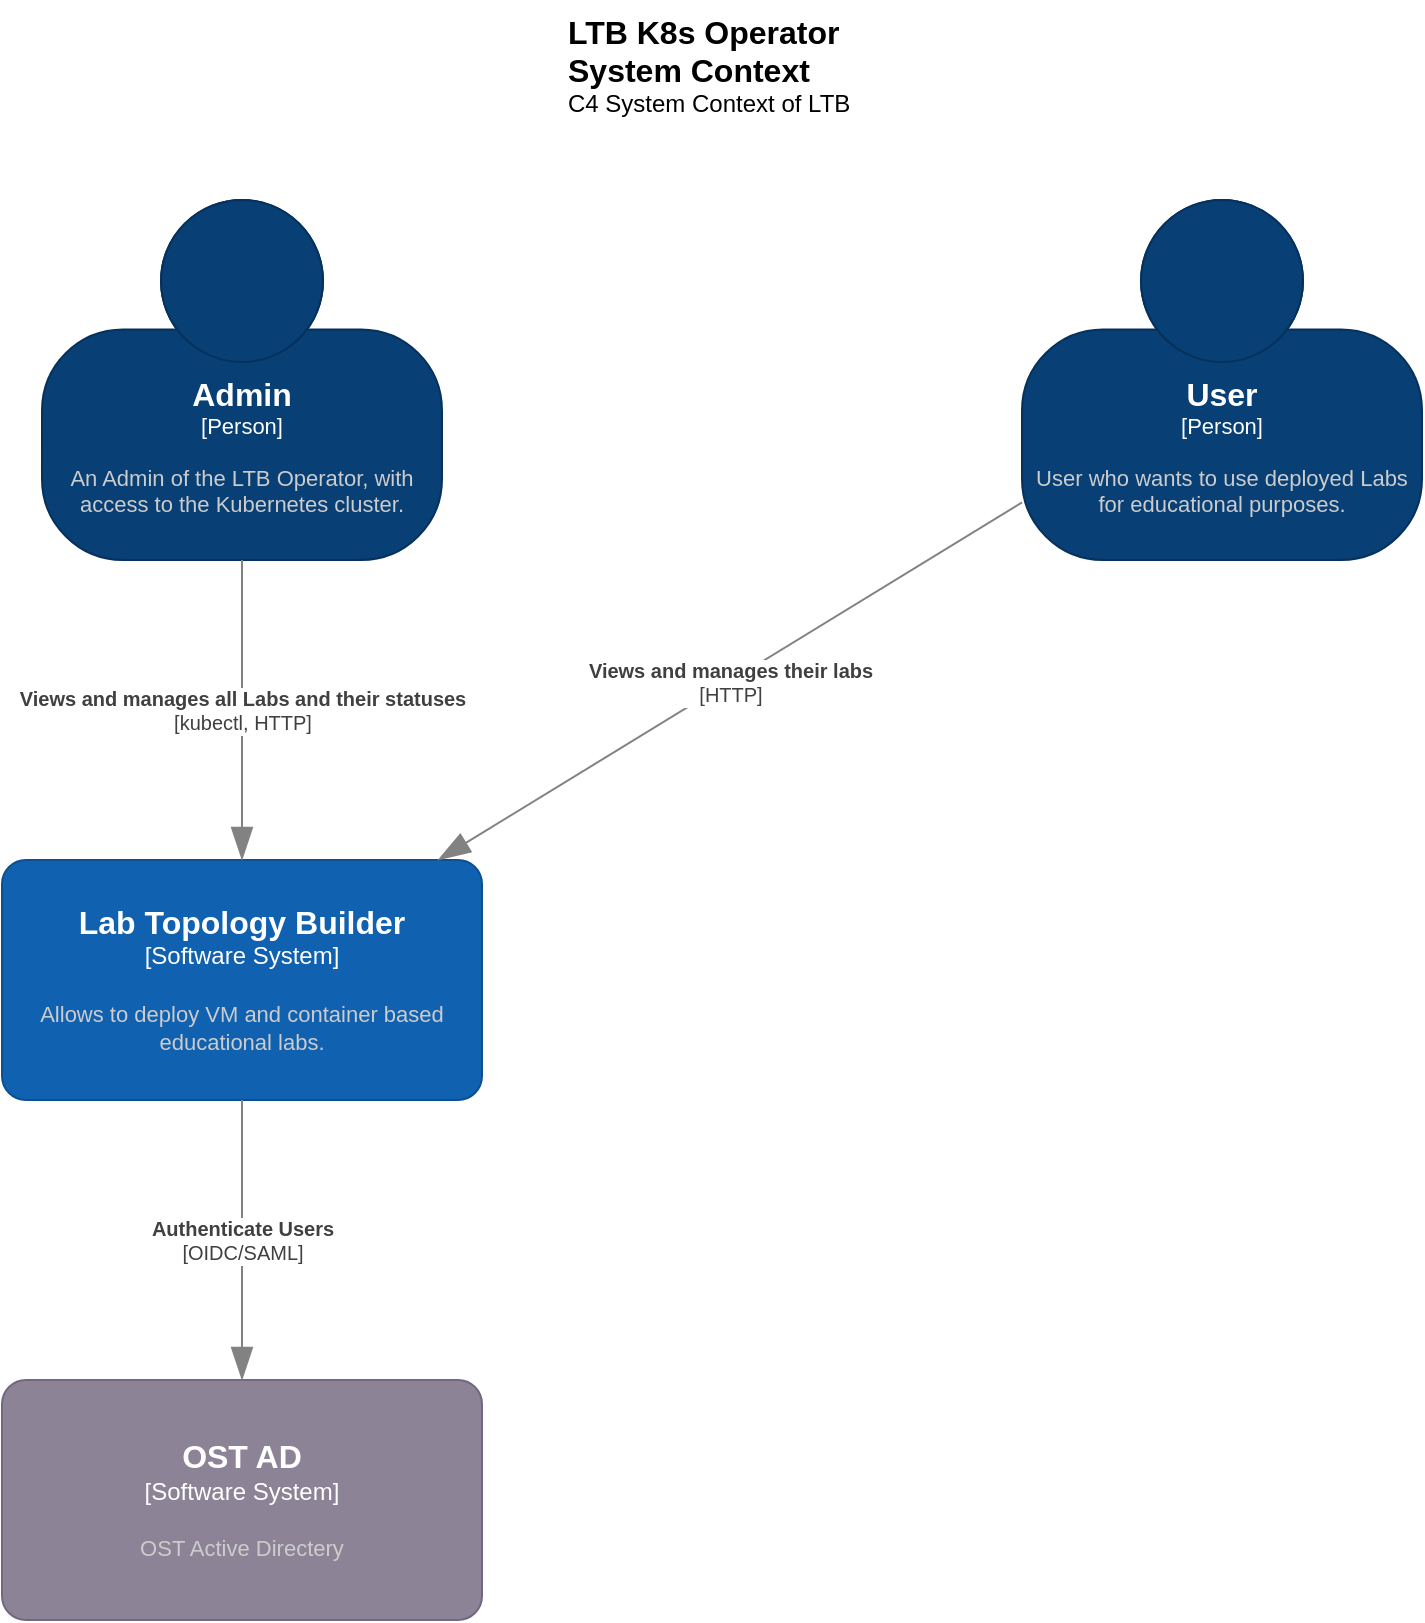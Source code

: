 <mxfile version="20.8.16" type="device" pages="3"><diagram name="Context" id="o3wjBTu71HlkXiFBnLum"><mxGraphModel dx="1364" dy="983" grid="1" gridSize="10" guides="1" tooltips="1" connect="1" arrows="1" fold="1" page="1" pageScale="1" pageWidth="827" pageHeight="1169" math="0" shadow="0"><root><mxCell id="0"/><mxCell id="1" parent="0"/><object placeholders="1" c4Name="Admin" c4Type="Person" c4Description="An Admin of the LTB Operator, with access to the Kubernetes cluster." label="&lt;font style=&quot;font-size: 16px&quot;&gt;&lt;b&gt;%c4Name%&lt;/b&gt;&lt;/font&gt;&lt;div&gt;[%c4Type%]&lt;/div&gt;&lt;br&gt;&lt;div&gt;&lt;font style=&quot;font-size: 11px&quot;&gt;&lt;font color=&quot;#cccccc&quot;&gt;%c4Description%&lt;/font&gt;&lt;/div&gt;" id="7gVxBKFewYeWh8R5ST61-1"><mxCell style="html=1;fontSize=11;dashed=0;whiteSpace=wrap;fillColor=#083F75;strokeColor=#06315C;fontColor=#ffffff;shape=mxgraph.c4.person2;align=center;metaEdit=1;points=[[0.5,0,0],[1,0.5,0],[1,0.75,0],[0.75,1,0],[0.5,1,0],[0.25,1,0],[0,0.75,0],[0,0.5,0]];resizable=0;" parent="1" vertex="1"><mxGeometry x="70" y="130" width="200" height="180" as="geometry"/></mxCell></object><object placeholders="1" c4Name="Lab Topology Builder" c4Type="Software System" c4Description="Allows to deploy VM and container based educational labs." label="&lt;font style=&quot;font-size: 16px&quot;&gt;&lt;b&gt;%c4Name%&lt;/b&gt;&lt;/font&gt;&lt;div&gt;[%c4Type%]&lt;/div&gt;&lt;br&gt;&lt;div&gt;&lt;font style=&quot;font-size: 11px&quot;&gt;&lt;font color=&quot;#cccccc&quot;&gt;%c4Description%&lt;/font&gt;&lt;/div&gt;" id="7gVxBKFewYeWh8R5ST61-3"><mxCell style="rounded=1;whiteSpace=wrap;html=1;labelBackgroundColor=none;fillColor=#1061B0;fontColor=#ffffff;align=center;arcSize=10;strokeColor=#0D5091;metaEdit=1;resizable=0;points=[[0.25,0,0],[0.5,0,0],[0.75,0,0],[1,0.25,0],[1,0.5,0],[1,0.75,0],[0.75,1,0],[0.5,1,0],[0.25,1,0],[0,0.75,0],[0,0.5,0],[0,0.25,0]];" parent="1" vertex="1"><mxGeometry x="50" y="460" width="240" height="120" as="geometry"/></mxCell></object><object placeholders="1" c4Name="LTB K8s Operator System Context" c4Type="ContainerScopeBoundary" c4Description="C4 System Context of LTB" label="&lt;font style=&quot;font-size: 16px&quot;&gt;&lt;b&gt;&lt;div style=&quot;text-align: left&quot;&gt;%c4Name%&lt;/div&gt;&lt;/b&gt;&lt;/font&gt;&lt;div style=&quot;text-align: left&quot;&gt;%c4Description%&lt;/div&gt;" id="7gVxBKFewYeWh8R5ST61-9"><mxCell style="text;html=1;strokeColor=none;fillColor=none;align=left;verticalAlign=top;whiteSpace=wrap;rounded=0;metaEdit=1;allowArrows=0;resizable=1;rotatable=0;connectable=0;recursiveResize=0;expand=0;pointerEvents=0;points=[[0.25,0,0],[0.5,0,0],[0.75,0,0],[1,0.25,0],[1,0.5,0],[1,0.75,0],[0.75,1,0],[0.5,1,0],[0.25,1,0],[0,0.75,0],[0,0.5,0],[0,0.25,0]];" parent="1" vertex="1"><mxGeometry x="331" y="30" width="166" height="40" as="geometry"/></mxCell></object><object placeholders="1" c4Name="User" c4Type="Person" c4Description="User who wants to use deployed Labs for educational purposes." label="&lt;font style=&quot;font-size: 16px&quot;&gt;&lt;b&gt;%c4Name%&lt;/b&gt;&lt;/font&gt;&lt;div&gt;[%c4Type%]&lt;/div&gt;&lt;br&gt;&lt;div&gt;&lt;font style=&quot;font-size: 11px&quot;&gt;&lt;font color=&quot;#cccccc&quot;&gt;%c4Description%&lt;/font&gt;&lt;/div&gt;" id="7gVxBKFewYeWh8R5ST61-12"><mxCell style="html=1;fontSize=11;dashed=0;whiteSpace=wrap;fillColor=#083f75;strokeColor=#06315c;fontColor=#ffffff;shape=mxgraph.c4.person2;align=center;metaEdit=1;points=[[0.5,0,0],[1,0.5,0],[1,0.75,0],[0.75,1,0],[0.5,1,0],[0.25,1,0],[0,0.75,0],[0,0.5,0]];resizable=0;" parent="1" vertex="1"><mxGeometry x="560" y="130" width="200" height="180" as="geometry"/></mxCell></object><object placeholders="1" c4Type="Relationship" c4Technology="kubectl, HTTP" c4Description="Views and manages all Labs and their statuses" label="&lt;div style=&quot;text-align: left&quot;&gt;&lt;div style=&quot;text-align: center&quot;&gt;&lt;b&gt;%c4Description%&lt;/b&gt;&lt;/div&gt;&lt;div style=&quot;text-align: center&quot;&gt;[%c4Technology%]&lt;/div&gt;&lt;/div&gt;" id="7gVxBKFewYeWh8R5ST61-14"><mxCell style="endArrow=blockThin;html=1;fontSize=10;fontColor=#404040;strokeWidth=1;endFill=1;strokeColor=#828282;elbow=vertical;metaEdit=1;endSize=14;startSize=14;jumpStyle=arc;jumpSize=16;rounded=0;edgeStyle=orthogonalEdgeStyle;" parent="1" source="7gVxBKFewYeWh8R5ST61-1" target="7gVxBKFewYeWh8R5ST61-3" edge="1"><mxGeometry width="240" relative="1" as="geometry"><mxPoint x="480.0" y="530" as="sourcePoint"/><mxPoint x="300.0" y="530" as="targetPoint"/></mxGeometry></mxCell></object><object placeholders="1" c4Type="Relationship" c4Technology="HTTP" c4Description="Views and manages their labs" label="&lt;div style=&quot;text-align: left&quot;&gt;&lt;div style=&quot;text-align: center&quot;&gt;&lt;b&gt;%c4Description%&lt;/b&gt;&lt;/div&gt;&lt;div style=&quot;text-align: center&quot;&gt;[%c4Technology%]&lt;/div&gt;&lt;/div&gt;" id="7gVxBKFewYeWh8R5ST61-15"><mxCell style="endArrow=blockThin;html=1;fontSize=10;fontColor=#404040;strokeWidth=1;endFill=1;strokeColor=#828282;elbow=vertical;metaEdit=1;endSize=14;startSize=14;jumpStyle=arc;jumpSize=16;rounded=0;" parent="1" source="7gVxBKFewYeWh8R5ST61-12" target="7gVxBKFewYeWh8R5ST61-3" edge="1"><mxGeometry width="240" relative="1" as="geometry"><mxPoint x="550.0" y="530" as="sourcePoint"/><mxPoint x="660" y="460" as="targetPoint"/></mxGeometry></mxCell></object><object placeholders="1" c4Name="OST AD" c4Type="Software System" c4Description="OST Active Directery" label="&lt;font style=&quot;font-size: 16px&quot;&gt;&lt;b&gt;%c4Name%&lt;/b&gt;&lt;/font&gt;&lt;div&gt;[%c4Type%]&lt;/div&gt;&lt;br&gt;&lt;div&gt;&lt;font style=&quot;font-size: 11px&quot;&gt;&lt;font color=&quot;#cccccc&quot;&gt;%c4Description%&lt;/font&gt;&lt;/div&gt;" id="xQPQK6igurEWLEwTusxe-1"><mxCell style="rounded=1;whiteSpace=wrap;html=1;labelBackgroundColor=none;fillColor=#8C8496;fontColor=#ffffff;align=center;arcSize=10;strokeColor=#736782;metaEdit=1;resizable=0;points=[[0.25,0,0],[0.5,0,0],[0.75,0,0],[1,0.25,0],[1,0.5,0],[1,0.75,0],[0.75,1,0],[0.5,1,0],[0.25,1,0],[0,0.75,0],[0,0.5,0],[0,0.25,0]];" vertex="1" parent="1"><mxGeometry x="50" y="720" width="240" height="120" as="geometry"/></mxCell></object><object placeholders="1" c4Type="Relationship" c4Technology="OIDC/SAML" c4Description="Authenticate Users" label="&lt;div style=&quot;text-align: left&quot;&gt;&lt;div style=&quot;text-align: center&quot;&gt;&lt;b&gt;%c4Description%&lt;/b&gt;&lt;/div&gt;&lt;div style=&quot;text-align: center&quot;&gt;[%c4Technology%]&lt;/div&gt;&lt;/div&gt;" id="xQPQK6igurEWLEwTusxe-3"><mxCell style="endArrow=blockThin;html=1;fontSize=10;fontColor=#404040;strokeWidth=1;endFill=1;strokeColor=#828282;elbow=vertical;metaEdit=1;endSize=14;startSize=14;jumpStyle=arc;jumpSize=16;rounded=0;edgeStyle=orthogonalEdgeStyle;" edge="1" parent="1" source="7gVxBKFewYeWh8R5ST61-3" target="xQPQK6igurEWLEwTusxe-1"><mxGeometry width="240" relative="1" as="geometry"><mxPoint x="180" y="320" as="sourcePoint"/><mxPoint x="180" y="470" as="targetPoint"/></mxGeometry></mxCell></object></root></mxGraphModel></diagram><diagram id="2d7Oszslw7CL-Up4jtXT" name="Container"><mxGraphModel dx="1364" dy="983" grid="1" gridSize="10" guides="1" tooltips="1" connect="1" arrows="1" fold="1" page="1" pageScale="1" pageWidth="827" pageHeight="1169" math="0" shadow="0"><root><mxCell id="0"/><mxCell id="1" parent="0"/><object placeholders="1" c4Name="Admin" c4Type="Person" c4Description="An Admin of the LTB Operator, with access to the Kubernetes cluster." label="&lt;font style=&quot;font-size: 16px&quot;&gt;&lt;b&gt;%c4Name%&lt;/b&gt;&lt;/font&gt;&lt;div&gt;[%c4Type%]&lt;/div&gt;&lt;br&gt;&lt;div&gt;&lt;font style=&quot;font-size: 11px&quot;&gt;&lt;font color=&quot;#cccccc&quot;&gt;%c4Description%&lt;/font&gt;&lt;/div&gt;" id="L6VWYN1UE2iN9ioipXmc-1"><mxCell style="html=1;fontSize=11;dashed=0;whiteSpace=wrap;fillColor=#083F75;strokeColor=#06315C;fontColor=#ffffff;shape=mxgraph.c4.person2;align=center;metaEdit=1;points=[[0.5,0,0],[1,0.5,0],[1,0.75,0],[0.75,1,0],[0.5,1,0],[0.25,1,0],[0,0.75,0],[0,0.5,0]];resizable=0;" parent="1" vertex="1"><mxGeometry x="70" y="130" width="200" height="180" as="geometry"/></mxCell></object><object placeholders="1" c4Name="Frontend Web UI" c4Type="Container" c4Description="Web UI to manage Labs." label="&lt;font style=&quot;font-size: 16px&quot;&gt;&lt;b&gt;%c4Name%&lt;/b&gt;&lt;/font&gt;&lt;div&gt;[%c4Type%]&lt;/div&gt;&lt;br&gt;&lt;div&gt;&lt;font style=&quot;font-size: 11px&quot;&gt;&lt;font&gt;%c4Description%&lt;/font&gt;&lt;/font&gt;&lt;/div&gt;" id="L6VWYN1UE2iN9ioipXmc-3"><mxCell style="rounded=1;whiteSpace=wrap;html=1;labelBackgroundColor=none;fillColor=#23A2D9;fontColor=#FFFFFF;align=center;arcSize=10;strokeColor=#0E7DAD;metaEdit=1;resizable=0;points=[[0.25,0,0],[0.5,0,0],[0.75,0,0],[1,0.25,0],[1,0.5,0],[1,0.75,0],[0.75,1,0],[0.5,1,0],[0.25,1,0],[0,0.75,0],[0,0.5,0],[0,0.25,0]];" parent="1" vertex="1"><mxGeometry x="540" y="500" width="240" height="120" as="geometry"/></mxCell></object><object placeholders="1" c4Name="Lab Topology Builder" c4Type="ContainerScopeBoundary" c4Description="C4 Container Diagram of LTB" label="&lt;font style=&quot;font-size: 16px&quot;&gt;&lt;b&gt;&lt;div style=&quot;text-align: left&quot;&gt;%c4Name%&lt;/div&gt;&lt;/b&gt;&lt;/font&gt;&lt;div style=&quot;text-align: left&quot;&gt;%c4Description%&lt;/div&gt;" id="L6VWYN1UE2iN9ioipXmc-4"><mxCell style="text;html=1;strokeColor=none;fillColor=none;align=left;verticalAlign=top;whiteSpace=wrap;rounded=0;metaEdit=1;allowArrows=0;resizable=1;rotatable=0;connectable=0;recursiveResize=0;expand=0;pointerEvents=0;points=[[0.25,0,0],[0.5,0,0],[0.75,0,0],[1,0.25,0],[1,0.5,0],[1,0.75,0],[0.75,1,0],[0.5,1,0],[0.25,1,0],[0,0.75,0],[0,0.5,0],[0,0.25,0]];" parent="1" vertex="1"><mxGeometry x="331" y="30" width="166" height="40" as="geometry"/></mxCell></object><object placeholders="1" c4Type="Relationship" c4Technology="kubectl" c4Description="Manages all Labs and Users" label="&lt;div style=&quot;text-align: left&quot;&gt;&lt;div style=&quot;text-align: center&quot;&gt;&lt;b&gt;%c4Description%&lt;/b&gt;&lt;/div&gt;&lt;div style=&quot;text-align: center&quot;&gt;[%c4Technology%]&lt;/div&gt;&lt;/div&gt;" id="L6VWYN1UE2iN9ioipXmc-7"><mxCell style="endArrow=blockThin;html=1;fontSize=10;fontColor=#404040;strokeWidth=1;endFill=1;strokeColor=#828282;elbow=vertical;metaEdit=1;endSize=14;startSize=14;jumpStyle=arc;jumpSize=16;rounded=0;" parent="1" source="L6VWYN1UE2iN9ioipXmc-1" target="YiIHWWAsbCqMd8mRrfUo-6" edge="1"><mxGeometry width="240" relative="1" as="geometry"><mxPoint x="480.0" y="530" as="sourcePoint"/><mxPoint x="170" y="460" as="targetPoint"/></mxGeometry></mxCell></object><object placeholders="1" c4Type="Relationship" c4Technology="HTTP" c4Description="Manages Labs and Users" label="&lt;div style=&quot;text-align: left&quot;&gt;&lt;div style=&quot;text-align: center&quot;&gt;&lt;b&gt;%c4Description%&lt;/b&gt;&lt;/div&gt;&lt;div style=&quot;text-align: center&quot;&gt;[%c4Technology%]&lt;/div&gt;&lt;/div&gt;" id="L6VWYN1UE2iN9ioipXmc-9"><mxCell style="endArrow=blockThin;html=1;fontSize=10;fontColor=#404040;strokeWidth=1;endFill=1;strokeColor=#828282;elbow=vertical;metaEdit=1;endSize=14;startSize=14;jumpStyle=arc;jumpSize=16;rounded=0;" parent="1" source="L6VWYN1UE2iN9ioipXmc-1" target="L6VWYN1UE2iN9ioipXmc-3" edge="1"><mxGeometry width="240" relative="1" as="geometry"><mxPoint x="180" y="320" as="sourcePoint"/><mxPoint x="180" y="470" as="targetPoint"/></mxGeometry></mxCell></object><object placeholders="1" c4Name="Lab Topology Builder" c4Type="SystemScopeBoundary" c4Application="Software System" label="&lt;font style=&quot;font-size: 16px&quot;&gt;&lt;b&gt;&lt;div style=&quot;text-align: left&quot;&gt;%c4Name%&lt;/div&gt;&lt;/b&gt;&lt;/font&gt;&lt;div style=&quot;text-align: left&quot;&gt;[%c4Application%]&lt;/div&gt;" id="mCBNrXUkMDzAjiKkt9FX-1"><mxCell style="rounded=1;fontSize=11;whiteSpace=wrap;html=1;dashed=1;arcSize=20;fillColor=none;strokeColor=#666666;fontColor=#333333;labelBackgroundColor=none;align=left;verticalAlign=bottom;labelBorderColor=none;spacingTop=0;spacing=10;dashPattern=8 4;metaEdit=1;rotatable=0;perimeter=rectanglePerimeter;noLabel=0;labelPadding=0;allowArrows=0;connectable=0;expand=0;recursiveResize=0;editable=1;pointerEvents=0;absoluteArcSize=1;points=[[0.25,0,0],[0.5,0,0],[0.75,0,0],[1,0.25,0],[1,0.5,0],[1,0.75,0],[0.75,1,0],[0.5,1,0],[0.25,1,0],[0,0.75,0],[0,0.5,0],[0,0.25,0]];" parent="1" vertex="1"><mxGeometry x="30" y="470" width="770" height="460" as="geometry"/></mxCell></object><object placeholders="1" c4Name="User" c4Type="Person" c4Description="User who wants to use deployed Labs for educational purposes." label="&lt;font style=&quot;font-size: 16px&quot;&gt;&lt;b&gt;%c4Name%&lt;/b&gt;&lt;/font&gt;&lt;div&gt;[%c4Type%]&lt;/div&gt;&lt;br&gt;&lt;div&gt;&lt;font style=&quot;font-size: 11px&quot;&gt;&lt;font color=&quot;#cccccc&quot;&gt;%c4Description%&lt;/font&gt;&lt;/div&gt;" id="YiIHWWAsbCqMd8mRrfUo-1"><mxCell style="html=1;fontSize=11;dashed=0;whiteSpace=wrap;fillColor=#083f75;strokeColor=#06315c;fontColor=#ffffff;shape=mxgraph.c4.person2;align=center;metaEdit=1;points=[[0.5,0,0],[1,0.5,0],[1,0.75,0],[0.75,1,0],[0.5,1,0],[0.25,1,0],[0,0.75,0],[0,0.5,0]];resizable=0;" parent="1" vertex="1"><mxGeometry x="560" y="130" width="200" height="180" as="geometry"/></mxCell></object><object placeholders="1" c4Type="Relationship" c4Technology="HTTP" c4Description="Views and manages their labs" label="&lt;div style=&quot;text-align: left&quot;&gt;&lt;div style=&quot;text-align: center&quot;&gt;&lt;b&gt;%c4Description%&lt;/b&gt;&lt;/div&gt;&lt;div style=&quot;text-align: center&quot;&gt;[%c4Technology%]&lt;/div&gt;&lt;/div&gt;" id="YiIHWWAsbCqMd8mRrfUo-2"><mxCell style="endArrow=blockThin;html=1;fontSize=10;fontColor=#404040;strokeWidth=1;endFill=1;strokeColor=#828282;elbow=vertical;metaEdit=1;endSize=14;startSize=14;jumpStyle=arc;jumpSize=16;rounded=0;" parent="1" source="YiIHWWAsbCqMd8mRrfUo-1" target="L6VWYN1UE2iN9ioipXmc-3" edge="1"><mxGeometry width="240" relative="1" as="geometry"><mxPoint x="560.0" y="530" as="sourcePoint"/><mxPoint x="278" y="460" as="targetPoint"/></mxGeometry></mxCell></object><object placeholders="1" c4Name="K8s API" c4Type="Container" c4Description="Kubernetes API" label="&lt;font style=&quot;font-size: 16px&quot;&gt;&lt;b&gt;%c4Name%&lt;/b&gt;&lt;/font&gt;&lt;div&gt;[%c4Type%]&lt;/div&gt;&lt;br&gt;&lt;div&gt;&lt;font style=&quot;font-size: 11px&quot;&gt;&lt;font&gt;%c4Description%&lt;/font&gt;&lt;/font&gt;&lt;/div&gt;" id="YiIHWWAsbCqMd8mRrfUo-6"><mxCell style="rounded=1;whiteSpace=wrap;html=1;labelBackgroundColor=none;fillColor=#23A2D9;fontColor=#FFFFFF;align=center;arcSize=10;strokeColor=#0E7DAD;metaEdit=1;resizable=0;points=[[0.25,0,0],[0.5,0,0],[0.75,0,0],[1,0.25,0],[1,0.5,0],[1,0.75,0],[0.75,1,0],[0.5,1,0],[0.25,1,0],[0,0.75,0],[0,0.5,0],[0,0.25,0]];" parent="1" vertex="1"><mxGeometry x="50" y="500" width="240" height="120" as="geometry"/></mxCell></object><object placeholders="1" c4Name="LTB K8s Operator" c4Type="Container" c4Description="Operator to manage LTB Resources" label="&lt;font style=&quot;font-size: 16px&quot;&gt;&lt;b&gt;%c4Name%&lt;/b&gt;&lt;/font&gt;&lt;div&gt;[%c4Type%]&lt;/div&gt;&lt;br&gt;&lt;div&gt;&lt;font style=&quot;font-size: 11px&quot;&gt;&lt;font&gt;%c4Description%&lt;/font&gt;&lt;/font&gt;&lt;/div&gt;" id="YiIHWWAsbCqMd8mRrfUo-7"><mxCell style="rounded=1;whiteSpace=wrap;html=1;labelBackgroundColor=none;fillColor=#23A2D9;fontColor=#FFFFFF;align=center;arcSize=10;strokeColor=#0E7DAD;metaEdit=1;resizable=0;points=[[0.25,0,0],[0.5,0,0],[0.75,0,0],[1,0.25,0],[1,0.5,0],[1,0.75,0],[0.75,1,0],[0.5,1,0],[0.25,1,0],[0,0.75,0],[0,0.5,0],[0,0.25,0]];" parent="1" vertex="1"><mxGeometry x="50" y="720" width="240" height="120" as="geometry"/></mxCell></object><object placeholders="1" c4Type="Relationship" c4Technology="HTTP" c4Description="Access K8s Objects" label="&lt;div style=&quot;text-align: left&quot;&gt;&lt;div style=&quot;text-align: center&quot;&gt;&lt;b&gt;%c4Description%&lt;/b&gt;&lt;/div&gt;&lt;div style=&quot;text-align: center&quot;&gt;[%c4Technology%]&lt;/div&gt;&lt;/div&gt;" id="YiIHWWAsbCqMd8mRrfUo-8"><mxCell style="endArrow=blockThin;html=1;fontSize=10;fontColor=#404040;strokeWidth=1;endFill=1;strokeColor=#828282;elbow=vertical;metaEdit=1;endSize=14;startSize=14;jumpStyle=arc;jumpSize=16;rounded=0;" parent="1" source="L6VWYN1UE2iN9ioipXmc-3" target="TdF1EWURRX7HcNWnfMUr-1" edge="1"><mxGeometry width="240" relative="1" as="geometry"><mxPoint x="580" y="360" as="sourcePoint"/><mxPoint x="650" y="700" as="targetPoint"/></mxGeometry></mxCell></object><object placeholders="1" c4Type="Relationship" c4Technology="client-go" c4Description="Watch LTB Custom Resources and CRUD VMs, Containers etc." label="&lt;div style=&quot;text-align: left&quot;&gt;&lt;div style=&quot;text-align: center&quot;&gt;&lt;b&gt;%c4Description%&lt;/b&gt;&lt;/div&gt;&lt;div style=&quot;text-align: center&quot;&gt;[%c4Technology%]&lt;/div&gt;&lt;/div&gt;" id="YiIHWWAsbCqMd8mRrfUo-10"><mxCell style="endArrow=blockThin;html=1;fontSize=10;fontColor=#404040;strokeWidth=1;endFill=1;strokeColor=#828282;elbow=vertical;metaEdit=1;endSize=14;startSize=14;jumpStyle=arc;jumpSize=16;rounded=0;" parent="1" source="YiIHWWAsbCqMd8mRrfUo-7" target="YiIHWWAsbCqMd8mRrfUo-6" edge="1"><mxGeometry width="240" relative="1" as="geometry"><mxPoint x="690" y="340" as="sourcePoint"/><mxPoint x="690" y="530" as="targetPoint"/></mxGeometry></mxCell></object><object placeholders="1" c4Name="OST AD" c4Type="Software System" c4Description="OST Active Directery" label="&lt;font style=&quot;font-size: 16px&quot;&gt;&lt;b&gt;%c4Name%&lt;/b&gt;&lt;/font&gt;&lt;div&gt;[%c4Type%]&lt;/div&gt;&lt;br&gt;&lt;div&gt;&lt;font style=&quot;font-size: 11px&quot;&gt;&lt;font color=&quot;#cccccc&quot;&gt;%c4Description%&lt;/font&gt;&lt;/div&gt;" id="wNqMRDqjAdRcaogIL-Ju-1"><mxCell style="rounded=1;whiteSpace=wrap;html=1;labelBackgroundColor=none;fillColor=#8C8496;fontColor=#ffffff;align=center;arcSize=10;strokeColor=#736782;metaEdit=1;resizable=0;points=[[0.25,0,0],[0.5,0,0],[0.75,0,0],[1,0.25,0],[1,0.5,0],[1,0.75,0],[0.75,1,0],[0.5,1,0],[0.25,1,0],[0,0.75,0],[0,0.5,0],[0,0.25,0]];" vertex="1" parent="1"><mxGeometry x="540" y="980" width="240" height="120" as="geometry"/></mxCell></object><object placeholders="1" c4Type="Relationship" c4Technology="OIDC/SAML" c4Description="Authenticate Users" label="&lt;div style=&quot;text-align: left&quot;&gt;&lt;div style=&quot;text-align: center&quot;&gt;&lt;b&gt;%c4Description%&lt;/b&gt;&lt;/div&gt;&lt;div style=&quot;text-align: center&quot;&gt;[%c4Technology%]&lt;/div&gt;&lt;/div&gt;" id="wNqMRDqjAdRcaogIL-Ju-2"><mxCell style="endArrow=blockThin;html=1;fontSize=10;fontColor=#404040;strokeWidth=1;endFill=1;strokeColor=#828282;elbow=vertical;metaEdit=1;endSize=14;startSize=14;jumpStyle=arc;jumpSize=16;rounded=0;" edge="1" parent="1" source="TdF1EWURRX7HcNWnfMUr-1" target="wNqMRDqjAdRcaogIL-Ju-1"><mxGeometry width="240" relative="1" as="geometry"><mxPoint x="550" y="751.224" as="sourcePoint"/><mxPoint x="300" y="628.776" as="targetPoint"/></mxGeometry></mxCell></object><object placeholders="1" c4Name="LTB K8s Operator" c4Type="Container" c4Description="Operator to manage LTB Resources" label="&lt;font style=&quot;font-size: 16px&quot;&gt;&lt;b&gt;%c4Name%&lt;/b&gt;&lt;/font&gt;&lt;div&gt;[%c4Type%]&lt;/div&gt;&lt;br&gt;&lt;div&gt;&lt;font style=&quot;font-size: 11px&quot;&gt;&lt;font&gt;%c4Description%&lt;/font&gt;&lt;/font&gt;&lt;/div&gt;" id="TdF1EWURRX7HcNWnfMUr-1"><mxCell style="rounded=1;whiteSpace=wrap;html=1;labelBackgroundColor=none;fillColor=#23A2D9;fontColor=#FFFFFF;align=center;arcSize=10;strokeColor=#0E7DAD;metaEdit=1;resizable=0;points=[[0.25,0,0],[0.5,0,0],[0.75,0,0],[1,0.25,0],[1,0.5,0],[1,0.75,0],[0.75,1,0],[0.5,1,0],[0.25,1,0],[0,0.75,0],[0,0.5,0],[0,0.25,0]];" vertex="1" parent="1"><mxGeometry x="540" y="720" width="240" height="120" as="geometry"/></mxCell></object><object placeholders="1" c4Type="Relationship" c4Technology="HTTP" c4Description="Access K8s Objects" label="&lt;div style=&quot;text-align: left&quot;&gt;&lt;div style=&quot;text-align: center&quot;&gt;&lt;b&gt;%c4Description%&lt;/b&gt;&lt;/div&gt;&lt;div style=&quot;text-align: center&quot;&gt;[%c4Technology%]&lt;/div&gt;&lt;/div&gt;" id="TdF1EWURRX7HcNWnfMUr-2"><mxCell style="endArrow=blockThin;html=1;fontSize=10;fontColor=#404040;strokeWidth=1;endFill=1;strokeColor=#828282;elbow=vertical;metaEdit=1;endSize=14;startSize=14;jumpStyle=arc;jumpSize=16;rounded=0;" edge="1" parent="1" source="TdF1EWURRX7HcNWnfMUr-1" target="YiIHWWAsbCqMd8mRrfUo-7"><mxGeometry width="240" relative="1" as="geometry"><mxPoint x="670" y="630" as="sourcePoint"/><mxPoint x="670" y="730" as="targetPoint"/></mxGeometry></mxCell></object></root></mxGraphModel></diagram><diagram id="I5BhvPk9_yUIrfnYV7Bj" name="Component"><mxGraphModel dx="1364" dy="983" grid="1" gridSize="10" guides="1" tooltips="1" connect="1" arrows="1" fold="1" page="1" pageScale="1" pageWidth="827" pageHeight="1169" math="0" shadow="0"><root><mxCell id="0"/><mxCell id="1" parent="0"/><object placeholders="1" c4Name="Frontend Web UI" c4Type="Container" c4Description="Web UI to manage Labs." label="&lt;font style=&quot;font-size: 16px&quot;&gt;&lt;b&gt;%c4Name%&lt;/b&gt;&lt;/font&gt;&lt;div&gt;[%c4Type%]&lt;/div&gt;&lt;br&gt;&lt;div&gt;&lt;font style=&quot;font-size: 11px&quot;&gt;&lt;font color=&quot;#cccccc&quot;&gt;%c4Description%&lt;/font&gt;&lt;/div&gt;" id="wHeC-SnJrUOj-5gfq6XP-2"><mxCell style="rounded=1;whiteSpace=wrap;html=1;labelBackgroundColor=none;fillColor=#083f75;fontColor=#ffffff;align=center;arcSize=10;strokeColor=#06315C;metaEdit=1;resizable=0;points=[[0.25,0,0],[0.5,0,0],[0.75,0,0],[1,0.25,0],[1,0.5,0],[1,0.75,0],[0.75,1,0],[0.5,1,0],[0.25,1,0],[0,0.75,0],[0,0.5,0],[0,0.25,0]];" parent="1" vertex="1"><mxGeometry x="510" y="140" width="240" height="120" as="geometry"/></mxCell></object><object placeholders="1" c4Name="Lab Topology Builder" c4Type="ComponentScopeBoundary" c4Description="C4 Component Diagram of LTB" label="&lt;font style=&quot;font-size: 16px&quot;&gt;&lt;b&gt;&lt;div style=&quot;text-align: left&quot;&gt;%c4Name%&lt;/div&gt;&lt;/b&gt;&lt;/font&gt;&lt;div style=&quot;text-align: left&quot;&gt;%c4Description%&lt;/div&gt;" id="wHeC-SnJrUOj-5gfq6XP-3"><mxCell style="text;html=1;strokeColor=none;fillColor=none;align=left;verticalAlign=top;whiteSpace=wrap;rounded=0;metaEdit=1;allowArrows=0;resizable=1;rotatable=0;connectable=0;recursiveResize=0;expand=0;pointerEvents=0;points=[[0.25,0,0],[0.5,0,0],[0.75,0,0],[1,0.25,0],[1,0.5,0],[1,0.75,0],[0.75,1,0],[0.5,1,0],[0.25,1,0],[0,0.75,0],[0,0.5,0],[0,0.25,0]];" parent="1" vertex="1"><mxGeometry x="331" y="30" width="179" height="40" as="geometry"/></mxCell></object><object placeholders="1" c4Name="LTB K8s Operator" c4Type="ComponentScopeBoundary" c4Application="Container" label="&lt;font style=&quot;font-size: 16px&quot;&gt;&lt;b&gt;&lt;div style=&quot;text-align: left&quot;&gt;%c4Name%&lt;/div&gt;&lt;/b&gt;&lt;/font&gt;&lt;div style=&quot;text-align: left&quot;&gt;[%c4Application%]&lt;/div&gt;" id="wHeC-SnJrUOj-5gfq6XP-6"><mxCell style="rounded=1;fontSize=11;whiteSpace=wrap;html=1;dashed=1;arcSize=20;fillColor=none;strokeColor=#666666;fontColor=#333333;labelBackgroundColor=none;align=left;verticalAlign=bottom;labelBorderColor=none;spacingTop=0;spacing=10;dashPattern=8 4;metaEdit=1;rotatable=0;perimeter=rectanglePerimeter;noLabel=0;labelPadding=0;allowArrows=0;connectable=0;expand=0;recursiveResize=0;editable=1;pointerEvents=0;absoluteArcSize=1;points=[[0.25,0,0],[0.5,0,0],[0.75,0,0],[1,0.25,0],[1,0.5,0],[1,0.75,0],[0.75,1,0],[0.5,1,0],[0.25,1,0],[0,0.75,0],[0,0.5,0],[0,0.25,0]];" parent="1" vertex="1"><mxGeometry x="30" y="450" width="770" height="420" as="geometry"/></mxCell></object><object placeholders="1" c4Name="K8s API" c4Type="Container" c4Description="Kubernetes API" label="&lt;font style=&quot;font-size: 16px&quot;&gt;&lt;b&gt;%c4Name%&lt;/b&gt;&lt;/font&gt;&lt;div&gt;[%c4Type%]&lt;/div&gt;&lt;br&gt;&lt;div&gt;&lt;font style=&quot;font-size: 11px&quot;&gt;&lt;font color=&quot;#cccccc&quot;&gt;%c4Description%&lt;/font&gt;&lt;/div&gt;" id="wHeC-SnJrUOj-5gfq6XP-9"><mxCell style="rounded=1;whiteSpace=wrap;html=1;labelBackgroundColor=none;fillColor=#083f75;fontColor=#ffffff;align=center;arcSize=10;strokeColor=#06315C;metaEdit=1;resizable=0;points=[[0.25,0,0],[0.5,0,0],[0.75,0,0],[1,0.25,0],[1,0.5,0],[1,0.75,0],[0.75,1,0],[0.5,1,0],[0.25,1,0],[0,0.75,0],[0,0.5,0],[0,0.25,0]];" parent="1" vertex="1"><mxGeometry x="55" y="140" width="240" height="120" as="geometry"/></mxCell></object><object placeholders="1" c4Type="Relationship" c4Technology="HTTP" c4Description="Access K8s Objects" label="&lt;div style=&quot;text-align: left&quot;&gt;&lt;div style=&quot;text-align: center&quot;&gt;&lt;b&gt;%c4Description%&lt;/b&gt;&lt;/div&gt;&lt;div style=&quot;text-align: center&quot;&gt;[%c4Technology%]&lt;/div&gt;&lt;/div&gt;" id="wHeC-SnJrUOj-5gfq6XP-11"><mxCell style="endArrow=blockThin;html=1;fontSize=10;fontColor=#404040;strokeWidth=1;endFill=1;strokeColor=#828282;elbow=vertical;metaEdit=1;endSize=14;startSize=14;jumpStyle=arc;jumpSize=16;rounded=0;" parent="1" source="wHeC-SnJrUOj-5gfq6XP-2" target="HwF_ShSVwkNqtQz_BLPR-1" edge="1"><mxGeometry width="240" relative="1" as="geometry"><mxPoint x="580" y="360" as="sourcePoint"/><mxPoint x="630" y="680" as="targetPoint"/></mxGeometry></mxCell></object><object placeholders="1" c4Type="Relationship" c4Technology="client-go" c4Description="Watch LTB Custom Resources and CRUD VMs, Containers etc." label="&lt;div style=&quot;text-align: left&quot;&gt;&lt;div style=&quot;text-align: center&quot;&gt;&lt;b&gt;%c4Description%&lt;/b&gt;&lt;/div&gt;&lt;div style=&quot;text-align: center&quot;&gt;[%c4Technology%]&lt;/div&gt;&lt;/div&gt;" id="wHeC-SnJrUOj-5gfq6XP-12"><mxCell style="endArrow=blockThin;html=1;fontSize=10;fontColor=#404040;strokeWidth=1;endFill=1;strokeColor=#828282;elbow=vertical;metaEdit=1;endSize=14;startSize=14;jumpStyle=arc;jumpSize=16;rounded=0;" parent="1" source="HwF_ShSVwkNqtQz_BLPR-2" target="wHeC-SnJrUOj-5gfq6XP-9" edge="1"><mxGeometry width="240" relative="1" as="geometry"><mxPoint x="190" y="680" as="sourcePoint"/><mxPoint x="690" y="530" as="targetPoint"/></mxGeometry></mxCell></object><object placeholders="1" c4Name="LTB Operator API" c4Type="Component" c4Description="API to manage LTB Labs and Users" label="&lt;font style=&quot;font-size: 16px&quot;&gt;&lt;b&gt;%c4Name%&lt;/b&gt;&lt;/font&gt;&lt;div&gt;[%c4Type%]&lt;/div&gt;&lt;br&gt;&lt;div&gt;&lt;font style=&quot;font-size: 11px&quot;&gt;&lt;font&gt;%c4Description%&lt;/font&gt;&lt;/font&gt;&lt;/div&gt;" id="HwF_ShSVwkNqtQz_BLPR-1"><mxCell style="rounded=1;whiteSpace=wrap;html=1;labelBackgroundColor=none;fillColor=#63BEF2;fontColor=#FFFFFF;align=center;arcSize=10;strokeColor=#2086C9;metaEdit=1;resizable=0;points=[[0.25,0,0],[0.5,0,0],[0.75,0,0],[1,0.25,0],[1,0.5,0],[1,0.75,0],[0.75,1,0],[0.5,1,0],[0.25,1,0],[0,0.75,0],[0,0.5,0],[0,0.25,0]];" parent="1" vertex="1"><mxGeometry x="510" y="520" width="240" height="120" as="geometry"/></mxCell></object><object placeholders="1" c4Name="LTB Operator" c4Type="Component" c4Description="Operator that watches CRs and CRUD VMs, Containers, etc." label="&lt;font style=&quot;font-size: 16px&quot;&gt;&lt;b&gt;%c4Name%&lt;/b&gt;&lt;/font&gt;&lt;div&gt;[%c4Type%]&lt;/div&gt;&lt;br&gt;&lt;div&gt;&lt;font style=&quot;font-size: 11px&quot;&gt;&lt;font&gt;%c4Description%&lt;/font&gt;&lt;/font&gt;&lt;/div&gt;" id="HwF_ShSVwkNqtQz_BLPR-2"><mxCell style="rounded=1;whiteSpace=wrap;html=1;labelBackgroundColor=none;fillColor=#63BEF2;fontColor=#FFFFFF;align=center;arcSize=10;strokeColor=#2086C9;metaEdit=1;resizable=0;points=[[0.25,0,0],[0.5,0,0],[0.75,0,0],[1,0.25,0],[1,0.5,0],[1,0.75,0],[0.75,1,0],[0.5,1,0],[0.25,1,0],[0,0.75,0],[0,0.5,0],[0,0.25,0]];" parent="1" vertex="1"><mxGeometry x="55" y="520" width="240" height="120" as="geometry"/></mxCell></object><object placeholders="1" c4Type="Relationship" id="HwF_ShSVwkNqtQz_BLPR-4"><mxCell style="endArrow=blockThin;html=1;fontSize=10;fontColor=#404040;strokeWidth=1;endFill=1;strokeColor=#828282;elbow=vertical;metaEdit=1;endSize=14;startSize=14;jumpStyle=arc;jumpSize=16;rounded=0;startArrow=blockThin;startFill=1;" parent="1" source="HwF_ShSVwkNqtQz_BLPR-1" target="HwF_ShSVwkNqtQz_BLPR-2" edge="1"><mxGeometry width="240" relative="1" as="geometry"><mxPoint x="300" y="640" as="sourcePoint"/><mxPoint x="540" y="640" as="targetPoint"/></mxGeometry></mxCell></object></root></mxGraphModel></diagram></mxfile>